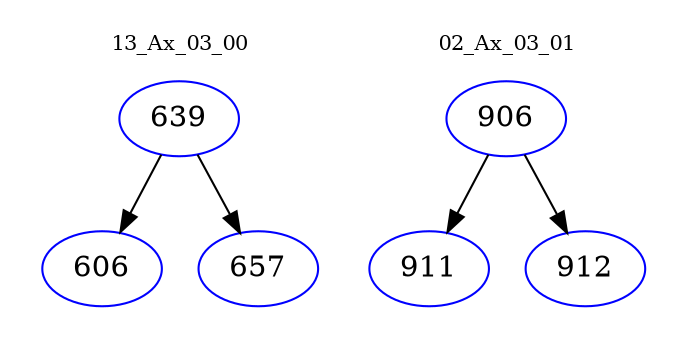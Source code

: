 digraph{
subgraph cluster_0 {
color = white
label = "13_Ax_03_00";
fontsize=10;
T0_639 [label="639", color="blue"]
T0_639 -> T0_606 [color="black"]
T0_606 [label="606", color="blue"]
T0_639 -> T0_657 [color="black"]
T0_657 [label="657", color="blue"]
}
subgraph cluster_1 {
color = white
label = "02_Ax_03_01";
fontsize=10;
T1_906 [label="906", color="blue"]
T1_906 -> T1_911 [color="black"]
T1_911 [label="911", color="blue"]
T1_906 -> T1_912 [color="black"]
T1_912 [label="912", color="blue"]
}
}

